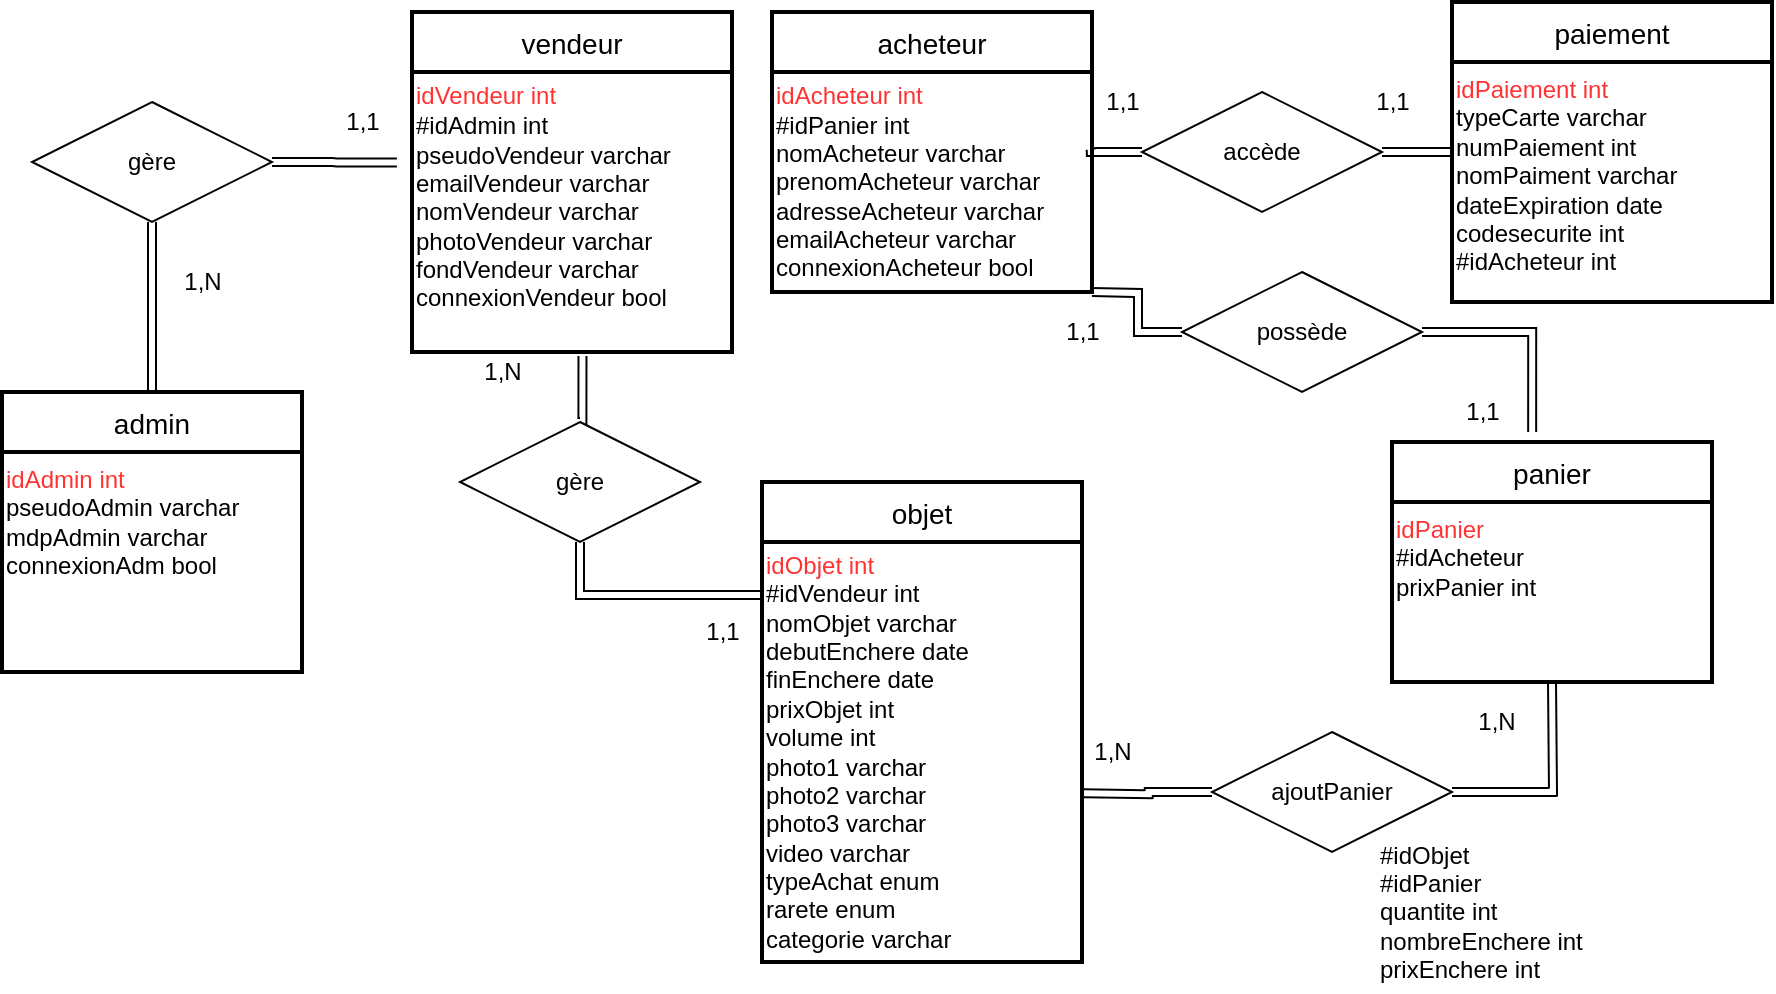 <mxfile version="15.9.4" type="device"><diagram id="yDxAQ3iovUD5X3NstwU_" name="Page-1"><mxGraphModel dx="1038" dy="551" grid="1" gridSize="10" guides="1" tooltips="1" connect="1" arrows="1" fold="1" page="1" pageScale="1" pageWidth="827" pageHeight="1169" math="0" shadow="0"><root><mxCell id="0"/><mxCell id="1" parent="0"/><mxCell id="l1BgMg8sWA-tkq7HaVs3-1" value="admin" style="swimlane;childLayout=stackLayout;horizontal=1;startSize=30;horizontalStack=0;rounded=0;fontSize=14;fontStyle=0;strokeWidth=2;resizeParent=0;resizeLast=1;shadow=0;dashed=0;align=center;labelBorderColor=none;" parent="1" vertex="1"><mxGeometry x="65" y="300" width="150" height="140" as="geometry"/></mxCell><mxCell id="JHgvwLns8wQTYXrfwLHX-5" value="&lt;span&gt;&lt;font color=&quot;#ff3333&quot;&gt;idAdmin int&lt;br&gt;&lt;/font&gt;pseudoAdmin varchar&lt;/span&gt;&lt;br style=&quot;padding: 0px ; margin: 0px&quot;&gt;&lt;span&gt;mdpAdmin varchar&lt;/span&gt;&lt;br style=&quot;padding: 0px ; margin: 0px&quot;&gt;&lt;div&gt;&lt;span&gt;connexionAdm bool&lt;/span&gt;&lt;/div&gt;" style="text;html=1;strokeColor=none;fillColor=none;align=left;verticalAlign=top;whiteSpace=wrap;rounded=0;sketch=0;fontColor=#000000;" vertex="1" parent="l1BgMg8sWA-tkq7HaVs3-1"><mxGeometry y="30" width="150" height="110" as="geometry"/></mxCell><mxCell id="l1BgMg8sWA-tkq7HaVs3-3" value="vendeur" style="swimlane;childLayout=stackLayout;horizontal=1;startSize=30;horizontalStack=0;rounded=0;fontSize=14;fontStyle=0;strokeWidth=2;resizeParent=0;resizeLast=1;shadow=0;dashed=0;align=center;" parent="1" vertex="1"><mxGeometry x="270" y="110" width="160" height="170" as="geometry"/></mxCell><mxCell id="JHgvwLns8wQTYXrfwLHX-6" value="&lt;font style=&quot;font-size: 12px&quot;&gt;&lt;font color=&quot;#ff3333&quot;&gt;&lt;br&gt;&lt;br&gt;&lt;/font&gt;&lt;span style=&quot;color: rgb(255 , 51 , 51)&quot;&gt;idVendeur int&lt;/span&gt;&lt;font color=&quot;#ff3333&quot;&gt;&lt;br&gt;&lt;/font&gt;&lt;div&gt;&lt;span&gt;#idAdmin int&lt;/span&gt;&lt;/div&gt;&lt;div&gt;&lt;span&gt;pseudoVendeur varchar&lt;/span&gt;&lt;/div&gt;&lt;div&gt;&lt;span&gt;emailVendeur varchar&lt;/span&gt;&lt;/div&gt;&lt;div&gt;&lt;span&gt;nomVendeur varchar&lt;/span&gt;&lt;/div&gt;&lt;div&gt;&lt;span&gt;photoVendeur varchar&lt;/span&gt;&lt;/div&gt;&lt;div&gt;&lt;span&gt;fondVendeur varchar&lt;/span&gt;&lt;/div&gt;&lt;div&gt;&lt;span&gt;connexionVendeur bool&lt;/span&gt;&lt;/div&gt;&lt;/font&gt;&lt;div style=&quot;padding: 0px ; margin: 0px&quot;&gt;&lt;br style=&quot;padding: 0px ; margin: 0px&quot;&gt;&lt;/div&gt;&lt;div style=&quot;padding: 0px ; margin: 0px&quot;&gt;&lt;br style=&quot;padding: 0px ; margin: 0px&quot;&gt;&lt;/div&gt;&lt;div style=&quot;padding: 0px ; margin: 0px&quot;&gt;&lt;br style=&quot;padding: 0px ; margin: 0px ; font-size: 12px&quot;&gt;&lt;/div&gt;" style="text;html=1;strokeColor=none;fillColor=none;align=left;verticalAlign=middle;whiteSpace=wrap;rounded=0;sketch=0;fontSize=14;fontColor=#000000;" vertex="1" parent="l1BgMg8sWA-tkq7HaVs3-3"><mxGeometry y="30" width="160" height="140" as="geometry"/></mxCell><mxCell id="l1BgMg8sWA-tkq7HaVs3-5" value="acheteur" style="swimlane;childLayout=stackLayout;horizontal=1;startSize=30;horizontalStack=0;rounded=0;fontSize=14;fontStyle=0;strokeWidth=2;resizeParent=0;resizeLast=1;shadow=0;dashed=0;align=center;" parent="1" vertex="1"><mxGeometry x="450" y="110" width="160" height="140" as="geometry"/></mxCell><mxCell id="JHgvwLns8wQTYXrfwLHX-10" value="&lt;span&gt;&lt;font color=&quot;#ff3333&quot;&gt;idAcheteur int&lt;/font&gt;&lt;/span&gt;&lt;br style=&quot;padding: 0px ; margin: 0px&quot;&gt;&lt;span&gt;#idPanier int&lt;/span&gt;&lt;br style=&quot;padding: 0px ; margin: 0px&quot;&gt;&lt;span&gt;nomAcheteur varchar&lt;/span&gt;&lt;br style=&quot;padding: 0px ; margin: 0px&quot;&gt;&lt;span&gt;prenomAcheteur varchar&lt;/span&gt;&lt;br style=&quot;padding: 0px ; margin: 0px&quot;&gt;&lt;span&gt;adresseAcheteur varchar&lt;/span&gt;&lt;br style=&quot;padding: 0px ; margin: 0px&quot;&gt;&lt;span&gt;emailAcheteur varchar&lt;/span&gt;&lt;br style=&quot;padding: 0px ; margin: 0px&quot;&gt;&lt;span&gt;connexionAcheteur bool&lt;/span&gt;" style="text;html=1;strokeColor=none;fillColor=none;align=left;verticalAlign=middle;whiteSpace=wrap;rounded=0;sketch=0;fontSize=12;fontColor=#000000;" vertex="1" parent="l1BgMg8sWA-tkq7HaVs3-5"><mxGeometry y="30" width="160" height="110" as="geometry"/></mxCell><mxCell id="l1BgMg8sWA-tkq7HaVs3-7" value="paiement" style="swimlane;childLayout=stackLayout;horizontal=1;startSize=30;horizontalStack=0;rounded=0;fontSize=14;fontStyle=0;strokeWidth=2;resizeParent=0;resizeLast=1;shadow=0;dashed=0;align=center;" parent="1" vertex="1"><mxGeometry x="790" y="105" width="160" height="150" as="geometry"/></mxCell><mxCell id="JHgvwLns8wQTYXrfwLHX-9" value="&lt;span&gt;&lt;font color=&quot;#ff3333&quot;&gt;idPaiement int&lt;/font&gt;&lt;/span&gt;&lt;br style=&quot;padding: 0px ; margin: 0px&quot;&gt;&lt;span&gt;typeCarte varchar&lt;/span&gt;&lt;br style=&quot;padding: 0px ; margin: 0px&quot;&gt;&lt;span&gt;numPaiement int&lt;/span&gt;&lt;br style=&quot;padding: 0px ; margin: 0px&quot;&gt;&lt;span&gt;nomPaiment varchar&lt;/span&gt;&lt;br style=&quot;padding: 0px ; margin: 0px&quot;&gt;&lt;span&gt;dateExpiration date&lt;/span&gt;&lt;br style=&quot;padding: 0px ; margin: 0px&quot;&gt;&lt;span&gt;codesecurite int&lt;/span&gt;&lt;br style=&quot;padding: 0px ; margin: 0px&quot;&gt;&lt;div&gt;&lt;span&gt;#idAcheteur int&lt;/span&gt;&lt;/div&gt;" style="text;html=1;strokeColor=none;fillColor=none;align=left;verticalAlign=top;whiteSpace=wrap;rounded=0;sketch=0;fontSize=12;fontColor=#000000;" vertex="1" parent="l1BgMg8sWA-tkq7HaVs3-7"><mxGeometry y="30" width="160" height="120" as="geometry"/></mxCell><mxCell id="l1BgMg8sWA-tkq7HaVs3-9" value="objet" style="swimlane;childLayout=stackLayout;horizontal=1;startSize=30;horizontalStack=0;rounded=0;fontSize=14;fontStyle=0;strokeWidth=2;resizeParent=0;resizeLast=1;shadow=0;dashed=0;align=center;" parent="1" vertex="1"><mxGeometry x="445" y="345" width="160" height="240" as="geometry"/></mxCell><mxCell id="JHgvwLns8wQTYXrfwLHX-7" value="&lt;span&gt;&lt;font color=&quot;#ff3333&quot;&gt;idObjet int&lt;/font&gt;&lt;/span&gt;&lt;br style=&quot;padding: 0px ; margin: 0px&quot;&gt;&lt;span&gt;#idVendeur int&lt;/span&gt;&lt;br style=&quot;padding: 0px ; margin: 0px&quot;&gt;&lt;span&gt;nomObjet varchar&lt;/span&gt;&lt;br style=&quot;padding: 0px ; margin: 0px&quot;&gt;&lt;span&gt;debutEnchere date&lt;/span&gt;&lt;br style=&quot;padding: 0px ; margin: 0px&quot;&gt;&lt;span&gt;finEnchere date&lt;/span&gt;&lt;br style=&quot;padding: 0px ; margin: 0px&quot;&gt;&lt;span&gt;prixObjet int&lt;/span&gt;&lt;br style=&quot;padding: 0px ; margin: 0px&quot;&gt;&lt;span&gt;volume int&lt;/span&gt;&lt;br style=&quot;padding: 0px ; margin: 0px&quot;&gt;&lt;span&gt;photo1 varchar&lt;/span&gt;&lt;br style=&quot;padding: 0px ; margin: 0px&quot;&gt;&lt;span&gt;photo2 varchar&lt;/span&gt;&lt;br style=&quot;padding: 0px ; margin: 0px&quot;&gt;&lt;span&gt;photo3 varchar&lt;/span&gt;&lt;br style=&quot;padding: 0px ; margin: 0px&quot;&gt;&lt;span&gt;video varchar&lt;/span&gt;&lt;br style=&quot;padding: 0px ; margin: 0px&quot;&gt;&lt;span&gt;typeAchat enum&lt;/span&gt;&lt;br style=&quot;padding: 0px ; margin: 0px&quot;&gt;&lt;span&gt;rarete enum&lt;/span&gt;&lt;br style=&quot;padding: 0px ; margin: 0px&quot;&gt;&lt;span&gt;categorie varchar&lt;/span&gt;" style="text;html=1;strokeColor=none;fillColor=none;align=left;verticalAlign=middle;whiteSpace=wrap;rounded=0;sketch=0;fontSize=12;fontColor=#000000;" vertex="1" parent="l1BgMg8sWA-tkq7HaVs3-9"><mxGeometry y="30" width="160" height="210" as="geometry"/></mxCell><mxCell id="l1BgMg8sWA-tkq7HaVs3-11" value="panier" style="swimlane;childLayout=stackLayout;horizontal=1;startSize=30;horizontalStack=0;rounded=0;fontSize=14;fontStyle=0;strokeWidth=2;resizeParent=0;resizeLast=1;shadow=0;dashed=0;align=center;" parent="1" vertex="1"><mxGeometry x="760" y="325" width="160" height="120" as="geometry"/></mxCell><mxCell id="JHgvwLns8wQTYXrfwLHX-8" value="&lt;span&gt;&lt;font color=&quot;#ff3333&quot;&gt;idPanier&lt;/font&gt;&lt;/span&gt;&lt;br style=&quot;padding: 0px ; margin: 0px&quot;&gt;&lt;span&gt;#idAcheteur&lt;/span&gt;&lt;br style=&quot;padding: 0px ; margin: 0px&quot;&gt;&lt;span&gt;prixPanier int&lt;/span&gt;" style="text;html=1;strokeColor=none;fillColor=none;align=left;verticalAlign=top;whiteSpace=wrap;rounded=0;sketch=0;fontSize=12;fontColor=#000000;" vertex="1" parent="l1BgMg8sWA-tkq7HaVs3-11"><mxGeometry y="30" width="160" height="90" as="geometry"/></mxCell><mxCell id="l1BgMg8sWA-tkq7HaVs3-31" value="1,N" style="text;html=1;align=center;verticalAlign=middle;resizable=0;points=[];autosize=1;strokeColor=none;fillColor=none;rounded=0;" parent="1" vertex="1"><mxGeometry x="150" y="235" width="30" height="20" as="geometry"/></mxCell><mxCell id="l1BgMg8sWA-tkq7HaVs3-32" value="1,1" style="text;html=1;align=center;verticalAlign=middle;resizable=0;points=[];autosize=1;strokeColor=none;fillColor=none;rounded=0;" parent="1" vertex="1"><mxGeometry x="230" y="155" width="30" height="20" as="geometry"/></mxCell><mxCell id="l1BgMg8sWA-tkq7HaVs3-33" value="1,N" style="text;html=1;align=center;verticalAlign=middle;resizable=0;points=[];autosize=1;strokeColor=none;fillColor=none;rounded=0;" parent="1" vertex="1"><mxGeometry x="300" y="280" width="30" height="20" as="geometry"/></mxCell><mxCell id="l1BgMg8sWA-tkq7HaVs3-34" value="1,1" style="text;html=1;align=center;verticalAlign=middle;resizable=0;points=[];autosize=1;strokeColor=none;fillColor=none;rounded=0;" parent="1" vertex="1"><mxGeometry x="410" y="410" width="30" height="20" as="geometry"/></mxCell><mxCell id="l1BgMg8sWA-tkq7HaVs3-35" value="1,1" style="text;html=1;align=center;verticalAlign=middle;resizable=0;points=[];autosize=1;strokeColor=none;fillColor=none;rounded=0;" parent="1" vertex="1"><mxGeometry x="610" y="145" width="30" height="20" as="geometry"/></mxCell><mxCell id="l1BgMg8sWA-tkq7HaVs3-36" value="1,1" style="text;html=1;align=center;verticalAlign=middle;resizable=0;points=[];autosize=1;strokeColor=none;fillColor=none;rounded=0;" parent="1" vertex="1"><mxGeometry x="745" y="145" width="30" height="20" as="geometry"/></mxCell><mxCell id="l1BgMg8sWA-tkq7HaVs3-37" value="1,1" style="text;html=1;align=center;verticalAlign=middle;resizable=0;points=[];autosize=1;strokeColor=none;fillColor=none;rounded=0;" parent="1" vertex="1"><mxGeometry x="590" y="260" width="30" height="20" as="geometry"/></mxCell><mxCell id="l1BgMg8sWA-tkq7HaVs3-38" value="1,1" style="text;html=1;align=center;verticalAlign=middle;resizable=0;points=[];autosize=1;strokeColor=none;fillColor=none;rounded=0;" parent="1" vertex="1"><mxGeometry x="790" y="300" width="30" height="20" as="geometry"/></mxCell><mxCell id="l1BgMg8sWA-tkq7HaVs3-39" value="1,N" style="text;html=1;align=center;verticalAlign=middle;resizable=0;points=[];autosize=1;strokeColor=none;fillColor=none;rounded=0;" parent="1" vertex="1"><mxGeometry x="605" y="470" width="30" height="20" as="geometry"/></mxCell><mxCell id="l1BgMg8sWA-tkq7HaVs3-40" value="1,N" style="text;html=1;align=center;verticalAlign=middle;resizable=0;points=[];autosize=1;strokeColor=none;fillColor=none;rounded=0;" parent="1" vertex="1"><mxGeometry x="797" y="455" width="30" height="20" as="geometry"/></mxCell><mxCell id="l1BgMg8sWA-tkq7HaVs3-43" style="rounded=0;orthogonalLoop=1;jettySize=auto;html=1;exitX=1;exitY=0.5;exitDx=0;exitDy=0;entryX=-0.016;entryY=0.323;entryDx=0;entryDy=0;entryPerimeter=0;edgeStyle=entityRelationEdgeStyle;shape=link;" parent="1" source="l1BgMg8sWA-tkq7HaVs3-41" edge="1"><mxGeometry relative="1" as="geometry"><mxPoint x="262.44" y="185.22" as="targetPoint"/></mxGeometry></mxCell><mxCell id="l1BgMg8sWA-tkq7HaVs3-63" style="edgeStyle=orthogonalEdgeStyle;rounded=0;orthogonalLoop=1;jettySize=auto;html=1;exitX=0.5;exitY=1;exitDx=0;exitDy=0;shape=link;" parent="1" source="l1BgMg8sWA-tkq7HaVs3-41" target="l1BgMg8sWA-tkq7HaVs3-1" edge="1"><mxGeometry relative="1" as="geometry"/></mxCell><mxCell id="l1BgMg8sWA-tkq7HaVs3-41" value="gère" style="shape=rhombus;perimeter=rhombusPerimeter;whiteSpace=wrap;html=1;align=center;rounded=0;" parent="1" vertex="1"><mxGeometry x="80" y="155" width="120" height="60" as="geometry"/></mxCell><mxCell id="l1BgMg8sWA-tkq7HaVs3-45" style="edgeStyle=orthogonalEdgeStyle;rounded=0;orthogonalLoop=1;jettySize=auto;html=1;exitX=0.5;exitY=0;exitDx=0;exitDy=0;entryX=0.564;entryY=1.014;entryDx=0;entryDy=0;entryPerimeter=0;shape=link;" parent="1" source="l1BgMg8sWA-tkq7HaVs3-44" edge="1"><mxGeometry relative="1" as="geometry"><mxPoint x="355.24" y="281.96" as="targetPoint"/></mxGeometry></mxCell><mxCell id="l1BgMg8sWA-tkq7HaVs3-46" style="edgeStyle=orthogonalEdgeStyle;rounded=0;orthogonalLoop=1;jettySize=auto;html=1;exitX=0.5;exitY=1;exitDx=0;exitDy=0;entryX=-0.004;entryY=0.126;entryDx=0;entryDy=0;shape=link;width=-4;entryPerimeter=0;" parent="1" source="l1BgMg8sWA-tkq7HaVs3-44" target="JHgvwLns8wQTYXrfwLHX-7" edge="1"><mxGeometry relative="1" as="geometry"><mxPoint x="445" y="427.5" as="targetPoint"/></mxGeometry></mxCell><mxCell id="l1BgMg8sWA-tkq7HaVs3-44" value="gère" style="shape=rhombus;perimeter=rhombusPerimeter;whiteSpace=wrap;html=1;align=center;rounded=0;" parent="1" vertex="1"><mxGeometry x="294" y="315" width="120" height="60" as="geometry"/></mxCell><mxCell id="l1BgMg8sWA-tkq7HaVs3-48" style="edgeStyle=orthogonalEdgeStyle;rounded=0;orthogonalLoop=1;jettySize=auto;html=1;exitX=0;exitY=0.5;exitDx=0;exitDy=0;entryX=0.996;entryY=0.353;entryDx=0;entryDy=0;entryPerimeter=0;shape=link;" parent="1" source="l1BgMg8sWA-tkq7HaVs3-47" edge="1"><mxGeometry relative="1" as="geometry"><mxPoint x="609.36" y="178.83" as="targetPoint"/></mxGeometry></mxCell><mxCell id="l1BgMg8sWA-tkq7HaVs3-49" style="edgeStyle=orthogonalEdgeStyle;rounded=0;orthogonalLoop=1;jettySize=auto;html=1;exitX=1;exitY=0.5;exitDx=0;exitDy=0;entryX=0;entryY=0.5;entryDx=0;entryDy=0;shape=link;" parent="1" source="l1BgMg8sWA-tkq7HaVs3-47" target="l1BgMg8sWA-tkq7HaVs3-7" edge="1"><mxGeometry relative="1" as="geometry"/></mxCell><mxCell id="l1BgMg8sWA-tkq7HaVs3-47" value="accède" style="shape=rhombus;perimeter=rhombusPerimeter;whiteSpace=wrap;html=1;align=center;rounded=0;" parent="1" vertex="1"><mxGeometry x="635" y="150" width="120" height="60" as="geometry"/></mxCell><mxCell id="l1BgMg8sWA-tkq7HaVs3-51" style="edgeStyle=orthogonalEdgeStyle;rounded=0;orthogonalLoop=1;jettySize=auto;html=1;exitX=0;exitY=0.5;exitDx=0;exitDy=0;entryX=1;entryY=1;entryDx=0;entryDy=0;shape=link;" parent="1" source="l1BgMg8sWA-tkq7HaVs3-50" edge="1"><mxGeometry relative="1" as="geometry"><mxPoint x="610" y="250" as="targetPoint"/></mxGeometry></mxCell><mxCell id="l1BgMg8sWA-tkq7HaVs3-53" style="edgeStyle=orthogonalEdgeStyle;rounded=0;orthogonalLoop=1;jettySize=auto;html=1;exitX=1;exitY=0.5;exitDx=0;exitDy=0;entryX=0.438;entryY=-0.042;entryDx=0;entryDy=0;entryPerimeter=0;shape=link;" parent="1" source="l1BgMg8sWA-tkq7HaVs3-50" target="l1BgMg8sWA-tkq7HaVs3-11" edge="1"><mxGeometry relative="1" as="geometry"/></mxCell><mxCell id="l1BgMg8sWA-tkq7HaVs3-50" value="possède" style="shape=rhombus;perimeter=rhombusPerimeter;whiteSpace=wrap;html=1;align=center;rounded=0;" parent="1" vertex="1"><mxGeometry x="655" y="240" width="120" height="60" as="geometry"/></mxCell><mxCell id="l1BgMg8sWA-tkq7HaVs3-57" value="&lt;span&gt;#idObjet&lt;/span&gt;&lt;br style=&quot;padding: 0px ; margin: 0px&quot;&gt;&lt;span&gt;#idPanier&lt;/span&gt;&lt;br style=&quot;padding: 0px ; margin: 0px&quot;&gt;&lt;span&gt;quantite int&lt;/span&gt;&lt;br style=&quot;padding: 0px ; margin: 0px&quot;&gt;&lt;span&gt;nombreEnchere int&lt;/span&gt;&lt;br style=&quot;padding: 0px ; margin: 0px&quot;&gt;&lt;span&gt;prixEnchere int&lt;/span&gt;" style="text;html=1;align=left;verticalAlign=middle;resizable=0;points=[];autosize=1;strokeColor=none;fillColor=none;rounded=0;" parent="1" vertex="1"><mxGeometry x="752" y="520" width="120" height="80" as="geometry"/></mxCell><mxCell id="l1BgMg8sWA-tkq7HaVs3-60" style="edgeStyle=orthogonalEdgeStyle;rounded=0;orthogonalLoop=1;jettySize=auto;html=1;exitX=0;exitY=0.5;exitDx=0;exitDy=0;entryX=1.005;entryY=0.598;entryDx=0;entryDy=0;entryPerimeter=0;shape=link;" parent="1" source="l1BgMg8sWA-tkq7HaVs3-59" edge="1"><mxGeometry relative="1" as="geometry"><mxPoint x="605.8" y="500.58" as="targetPoint"/></mxGeometry></mxCell><mxCell id="l1BgMg8sWA-tkq7HaVs3-61" style="edgeStyle=orthogonalEdgeStyle;rounded=0;orthogonalLoop=1;jettySize=auto;html=1;exitX=1;exitY=0.5;exitDx=0;exitDy=0;entryX=0.5;entryY=1;entryDx=0;entryDy=0;shape=link;" parent="1" source="l1BgMg8sWA-tkq7HaVs3-59" edge="1"><mxGeometry relative="1" as="geometry"><mxPoint x="840" y="445" as="targetPoint"/></mxGeometry></mxCell><mxCell id="l1BgMg8sWA-tkq7HaVs3-59" value="ajoutPanier" style="shape=rhombus;perimeter=rhombusPerimeter;whiteSpace=wrap;html=1;align=center;rounded=0;" parent="1" vertex="1"><mxGeometry x="670" y="470" width="120" height="60" as="geometry"/></mxCell></root></mxGraphModel></diagram></mxfile>
